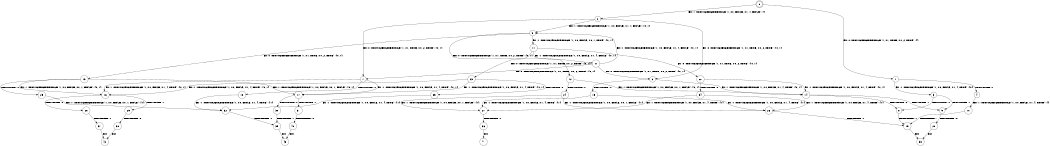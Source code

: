 digraph BCG {
size = "7, 10.5";
center = TRUE;
node [shape = circle];
0 [peripheries = 2];
0 -> 1 [label = "EX !0 !ATOMIC_EXCH_BRANCH (1, +1, TRUE, +0, 2, TRUE) !{}"];
0 -> 2 [label = "EX !1 !ATOMIC_EXCH_BRANCH (1, +0, FALSE, +1, 4, FALSE) !{}"];
1 -> 3 [label = "EX !1 !ATOMIC_EXCH_BRANCH (1, +0, FALSE, +1, 4, TRUE) !{0}"];
1 -> 4 [label = "TERMINATE !0"];
2 -> 5 [label = "EX !1 !ATOMIC_EXCH_BRANCH (1, +0, FALSE, +1, 4, FALSE) !{0, 1}"];
2 -> 6 [label = "EX !0 !ATOMIC_EXCH_BRANCH (1, +1, TRUE, +0, 2, TRUE) !{0, 1}"];
2 -> 7 [label = "EX !0 !ATOMIC_EXCH_BRANCH (1, +1, TRUE, +0, 2, TRUE) !{0, 1}"];
3 -> 8 [label = "TERMINATE !0"];
3 -> 9 [label = "TERMINATE !1"];
4 -> 10 [label = "EX !1 !ATOMIC_EXCH_BRANCH (1, +0, FALSE, +1, 4, TRUE) !{}"];
5 -> 11 [label = "EX !1 !ATOMIC_EXCH_BRANCH (1, +0, FALSE, +0, 1, TRUE) !{0, 1}"];
5 -> 12 [label = "EX !0 !ATOMIC_EXCH_BRANCH (1, +1, TRUE, +0, 2, TRUE) !{0, 1}"];
5 -> 13 [label = "EX !0 !ATOMIC_EXCH_BRANCH (1, +1, TRUE, +0, 2, TRUE) !{0, 1}"];
6 -> 14 [label = "EX !1 !ATOMIC_EXCH_BRANCH (1, +0, FALSE, +1, 4, TRUE) !{0, 1}"];
6 -> 15 [label = "TERMINATE !0"];
7 -> 16 [label = "EX !1 !ATOMIC_EXCH_BRANCH (1, +0, FALSE, +1, 4, TRUE) !{0, 1}"];
7 -> 17 [label = "EX !1 !ATOMIC_EXCH_BRANCH (1, +0, FALSE, +1, 4, TRUE) !{0, 1}"];
7 -> 18 [label = "TERMINATE !0"];
8 -> 19 [label = "TERMINATE !1"];
9 -> 20 [label = "TERMINATE !0"];
10 -> 19 [label = "TERMINATE !1"];
11 -> 21 [label = "EX !1 !ATOMIC_EXCH_BRANCH (1, +0, FALSE, +1, 4, FALSE) !{0, 1}"];
11 -> 22 [label = "EX !0 !ATOMIC_EXCH_BRANCH (1, +1, TRUE, +0, 2, TRUE) !{0, 1}"];
11 -> 23 [label = "EX !0 !ATOMIC_EXCH_BRANCH (1, +1, TRUE, +0, 2, TRUE) !{0, 1}"];
12 -> 14 [label = "EX !1 !ATOMIC_EXCH_BRANCH (1, +0, FALSE, +0, 1, FALSE) !{0, 1}"];
12 -> 24 [label = "TERMINATE !0"];
13 -> 16 [label = "EX !1 !ATOMIC_EXCH_BRANCH (1, +0, FALSE, +0, 1, FALSE) !{0, 1}"];
13 -> 17 [label = "EX !1 !ATOMIC_EXCH_BRANCH (1, +0, FALSE, +0, 1, FALSE) !{0, 1}"];
13 -> 25 [label = "TERMINATE !0"];
14 -> 8 [label = "TERMINATE !0"];
14 -> 9 [label = "TERMINATE !1"];
15 -> 26 [label = "EX !1 !ATOMIC_EXCH_BRANCH (1, +0, FALSE, +1, 4, TRUE) !{1}"];
15 -> 27 [label = "EX !1 !ATOMIC_EXCH_BRANCH (1, +0, FALSE, +1, 4, TRUE) !{1}"];
16 -> 28 [label = "TERMINATE !0"];
16 -> 29 [label = "TERMINATE !1"];
17 -> 30 [label = "TERMINATE !0"];
17 -> 31 [label = "TERMINATE !1"];
18 -> 32 [label = "EX !1 !ATOMIC_EXCH_BRANCH (1, +0, FALSE, +1, 4, TRUE) !{1}"];
19 -> 33 [label = "exit"];
20 -> 33 [label = "exit"];
21 -> 5 [label = "EX !1 !ATOMIC_EXCH_BRANCH (1, +0, FALSE, +1, 4, FALSE) !{0, 1}"];
21 -> 6 [label = "EX !0 !ATOMIC_EXCH_BRANCH (1, +1, TRUE, +0, 2, TRUE) !{0, 1}"];
21 -> 7 [label = "EX !0 !ATOMIC_EXCH_BRANCH (1, +1, TRUE, +0, 2, TRUE) !{0, 1}"];
22 -> 14 [label = "EX !1 !ATOMIC_EXCH_BRANCH (1, +0, FALSE, +1, 4, TRUE) !{0, 1}"];
22 -> 34 [label = "TERMINATE !0"];
23 -> 16 [label = "EX !1 !ATOMIC_EXCH_BRANCH (1, +0, FALSE, +1, 4, TRUE) !{0, 1}"];
23 -> 17 [label = "EX !1 !ATOMIC_EXCH_BRANCH (1, +0, FALSE, +1, 4, TRUE) !{0, 1}"];
23 -> 35 [label = "TERMINATE !0"];
24 -> 26 [label = "EX !1 !ATOMIC_EXCH_BRANCH (1, +0, FALSE, +0, 1, FALSE) !{1}"];
24 -> 27 [label = "EX !1 !ATOMIC_EXCH_BRANCH (1, +0, FALSE, +0, 1, FALSE) !{1}"];
25 -> 32 [label = "EX !1 !ATOMIC_EXCH_BRANCH (1, +0, FALSE, +0, 1, FALSE) !{1}"];
26 -> 19 [label = "TERMINATE !1"];
27 -> 36 [label = "TERMINATE !1"];
28 -> 37 [label = "TERMINATE !1"];
29 -> 38 [label = "TERMINATE !0"];
30 -> 39 [label = "TERMINATE !1"];
31 -> 40 [label = "TERMINATE !0"];
32 -> 39 [label = "TERMINATE !1"];
34 -> 26 [label = "EX !1 !ATOMIC_EXCH_BRANCH (1, +0, FALSE, +1, 4, TRUE) !{1}"];
34 -> 27 [label = "EX !1 !ATOMIC_EXCH_BRANCH (1, +0, FALSE, +1, 4, TRUE) !{1}"];
35 -> 32 [label = "EX !1 !ATOMIC_EXCH_BRANCH (1, +0, FALSE, +1, 4, TRUE) !{1}"];
36 -> 41 [label = "exit"];
37 -> 42 [label = "exit"];
38 -> 42 [label = "exit"];
39 -> 43 [label = "exit"];
40 -> 43 [label = "exit"];
}
